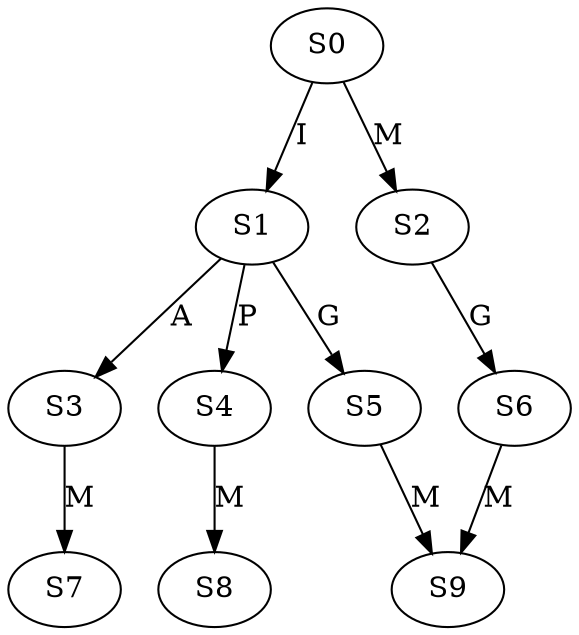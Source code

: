 strict digraph  {
	S0 -> S1 [ label = I ];
	S0 -> S2 [ label = M ];
	S1 -> S3 [ label = A ];
	S1 -> S4 [ label = P ];
	S1 -> S5 [ label = G ];
	S2 -> S6 [ label = G ];
	S3 -> S7 [ label = M ];
	S4 -> S8 [ label = M ];
	S5 -> S9 [ label = M ];
	S6 -> S9 [ label = M ];
}
